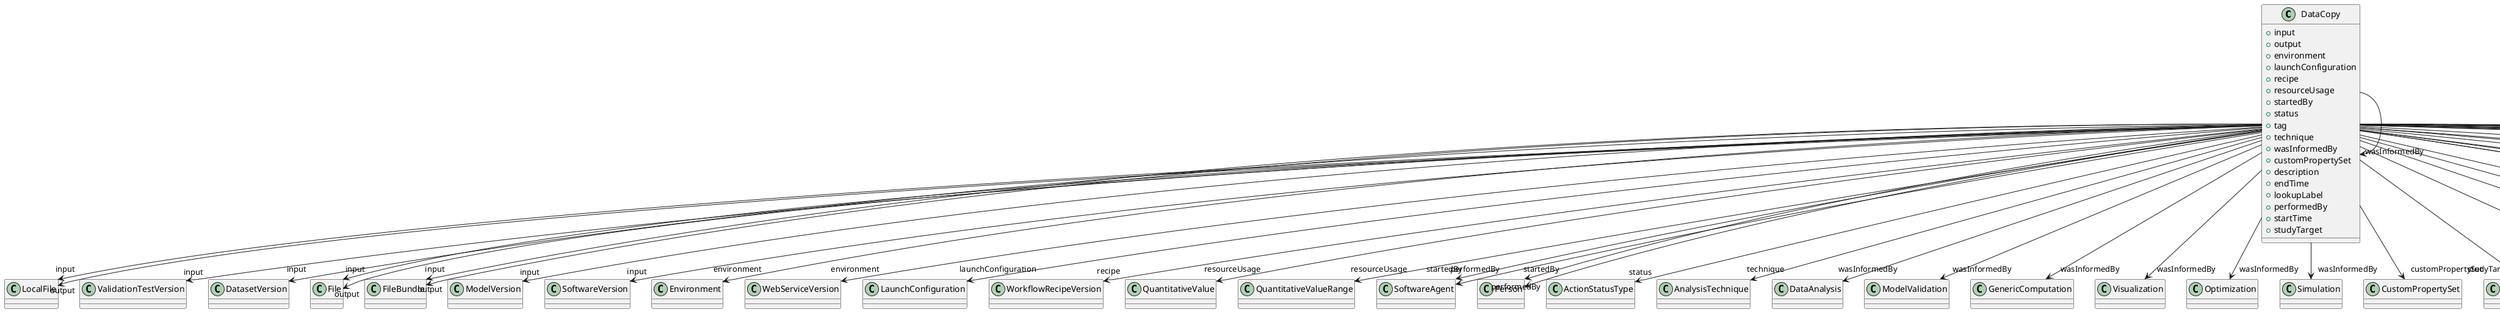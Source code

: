 @startuml
class DataCopy {
+input
+output
+environment
+launchConfiguration
+recipe
+resourceUsage
+startedBy
+status
+tag
+technique
+wasInformedBy
+customPropertySet
+description
+endTime
+lookupLabel
+performedBy
+startTime
+studyTarget

}
DataCopy -d-> "input" LocalFile
DataCopy -d-> "input" ValidationTestVersion
DataCopy -d-> "input" DatasetVersion
DataCopy -d-> "input" File
DataCopy -d-> "input" FileBundle
DataCopy -d-> "input" ModelVersion
DataCopy -d-> "input" SoftwareVersion
DataCopy -d-> "output" LocalFile
DataCopy -d-> "output" File
DataCopy -d-> "output" FileBundle
DataCopy -d-> "environment" Environment
DataCopy -d-> "environment" WebServiceVersion
DataCopy -d-> "launchConfiguration" LaunchConfiguration
DataCopy -d-> "recipe" WorkflowRecipeVersion
DataCopy -d-> "resourceUsage" QuantitativeValue
DataCopy -d-> "resourceUsage" QuantitativeValueRange
DataCopy -d-> "startedBy" SoftwareAgent
DataCopy -d-> "startedBy" Person
DataCopy -d-> "status" ActionStatusType
DataCopy -d-> "technique" AnalysisTechnique
DataCopy -d-> "wasInformedBy" DataAnalysis
DataCopy -d-> "wasInformedBy" ModelValidation
DataCopy -d-> "wasInformedBy" DataCopy
DataCopy -d-> "wasInformedBy" GenericComputation
DataCopy -d-> "wasInformedBy" Visualization
DataCopy -d-> "wasInformedBy" Optimization
DataCopy -d-> "wasInformedBy" Simulation
DataCopy -d-> "customPropertySet" CustomPropertySet
DataCopy -d-> "performedBy" SoftwareAgent
DataCopy -d-> "performedBy" Person
DataCopy -d-> "studyTarget" CustomAnatomicalEntity
DataCopy -d-> "studyTarget" ParcellationEntityVersion
DataCopy -d-> "studyTarget" OrganismSystem
DataCopy -d-> "studyTarget" OpticalStimulusType
DataCopy -d-> "studyTarget" TactileStimulusType
DataCopy -d-> "studyTarget" CellType
DataCopy -d-> "studyTarget" BreedingType
DataCopy -d-> "studyTarget" TermSuggestion
DataCopy -d-> "studyTarget" GustatoryStimulusType
DataCopy -d-> "studyTarget" UBERONParcellation
DataCopy -d-> "studyTarget" OrganismSubstance
DataCopy -d-> "studyTarget" OlfactoryStimulusType
DataCopy -d-> "studyTarget" Species
DataCopy -d-> "studyTarget" ElectricalStimulusType
DataCopy -d-> "studyTarget" Handedness
DataCopy -d-> "studyTarget" DiseaseModel
DataCopy -d-> "studyTarget" BiologicalSex
DataCopy -d-> "studyTarget" GeneticStrainType
DataCopy -d-> "studyTarget" MolecularEntity
DataCopy -d-> "studyTarget" CellCultureType
DataCopy -d-> "studyTarget" VisualStimulusType
DataCopy -d-> "studyTarget" Disease
DataCopy -d-> "studyTarget" AuditoryStimulusType
DataCopy -d-> "studyTarget" BiologicalOrder
DataCopy -d-> "studyTarget" Organ
DataCopy -d-> "studyTarget" SubcellularEntity

@enduml